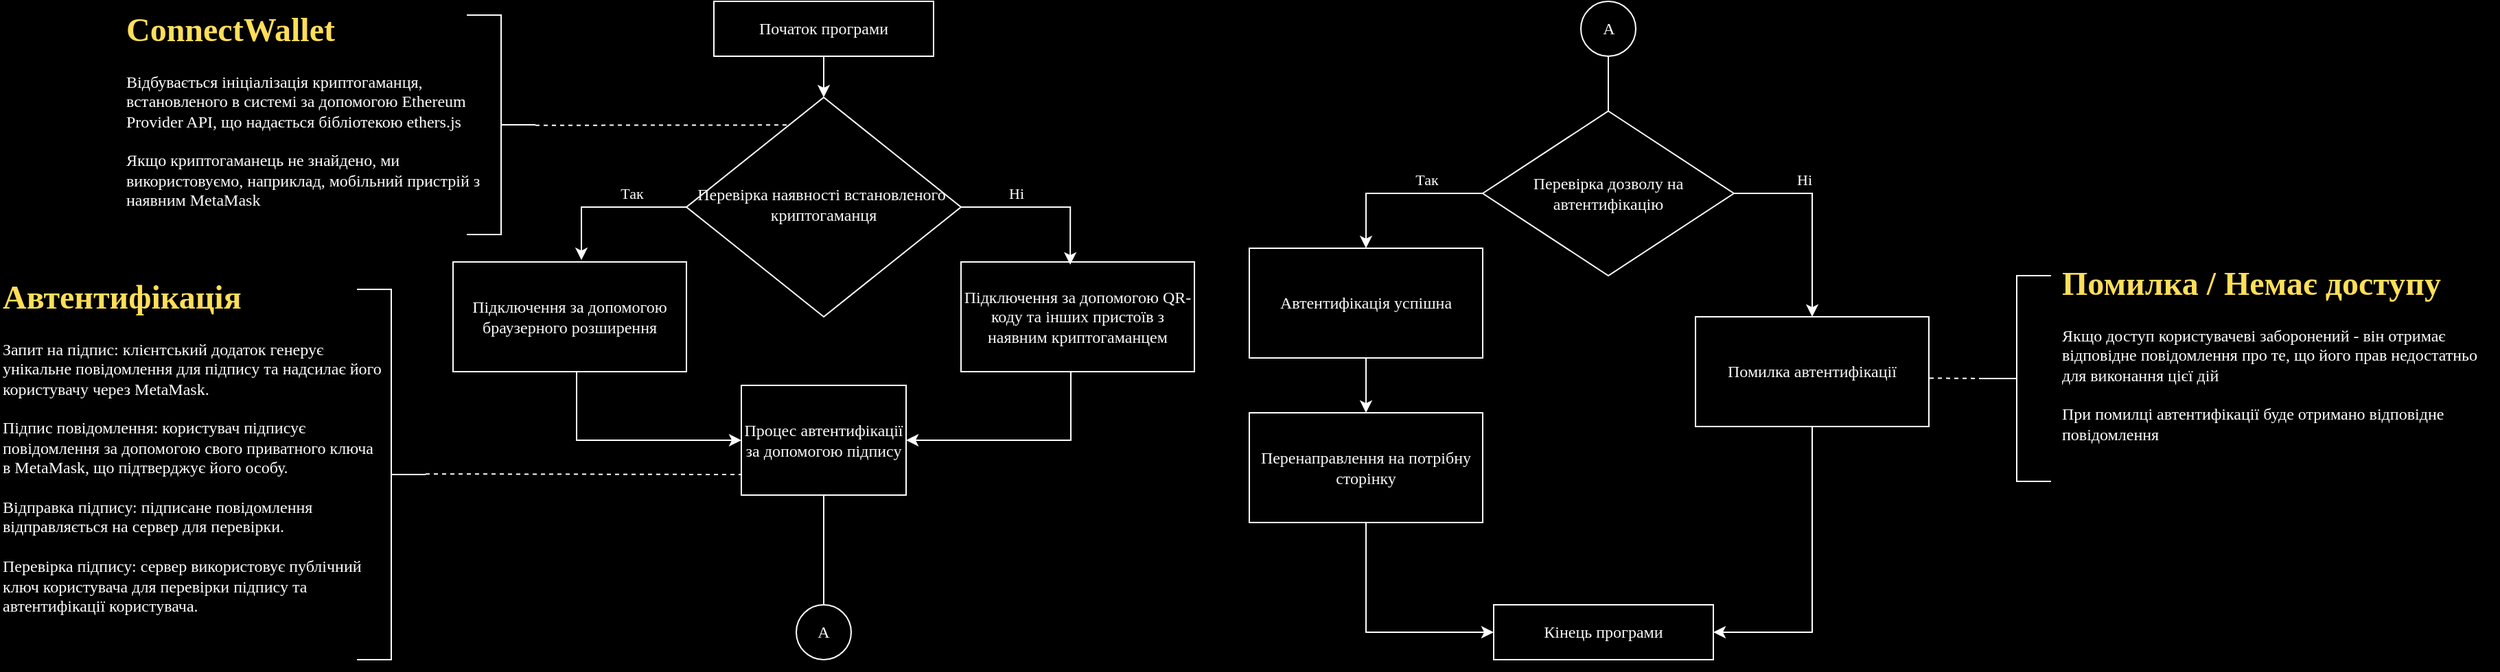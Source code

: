 <mxfile version="24.4.4" type="github">
  <diagram id="C5RBs43oDa-KdzZeNtuy" name="Page-1">
    <mxGraphModel dx="3417" dy="3401" grid="0" gridSize="10" guides="1" tooltips="1" connect="1" arrows="1" fold="1" page="1" pageScale="1" pageWidth="1169" pageHeight="827" background="#000000" math="0" shadow="0">
      <root>
        <mxCell id="WIyWlLk6GJQsqaUBKTNV-0" />
        <mxCell id="WIyWlLk6GJQsqaUBKTNV-1" parent="WIyWlLk6GJQsqaUBKTNV-0" />
        <mxCell id="SAkHJhsH1-2tG_HkPqoo-0" style="edgeStyle=orthogonalEdgeStyle;rounded=0;orthogonalLoop=1;jettySize=auto;html=1;entryX=0.5;entryY=0;entryDx=0;entryDy=0;fontFamily=Verdana;strokeColor=#FFFFFF;" edge="1" parent="WIyWlLk6GJQsqaUBKTNV-1" source="IDCLAGhl1QvP9wPub3hM-39" target="IDCLAGhl1QvP9wPub3hM-41">
          <mxGeometry relative="1" as="geometry" />
        </mxCell>
        <mxCell id="IDCLAGhl1QvP9wPub3hM-39" value="Початок програми" style="rounded=0;whiteSpace=wrap;html=1;fontSize=12;glass=0;strokeWidth=1;shadow=0;fontFamily=Verdana;strokeColor=#FFFFFF;fillColor=#000000;fontColor=#FAFAFA;" parent="WIyWlLk6GJQsqaUBKTNV-1" vertex="1">
          <mxGeometry x="-420" y="-2320" width="160" height="40" as="geometry" />
        </mxCell>
        <mxCell id="IDCLAGhl1QvP9wPub3hM-41" value="Перевірка наявності встановленого&amp;nbsp;&lt;div&gt;криптогаманця&lt;/div&gt;" style="rhombus;whiteSpace=wrap;html=1;shadow=0;fontFamily=Verdana;fontSize=12;align=center;strokeWidth=1;spacing=6;spacingTop=-4;rounded=0;strokeColor=#FFFFFF;fillColor=#000000;fontColor=#FAFAFA;" parent="WIyWlLk6GJQsqaUBKTNV-1" vertex="1">
          <mxGeometry x="-440" y="-2250" width="200" height="160" as="geometry" />
        </mxCell>
        <mxCell id="IDCLAGhl1QvP9wPub3hM-42" style="edgeStyle=orthogonalEdgeStyle;rounded=0;orthogonalLoop=1;jettySize=auto;html=1;exitX=0.5;exitY=1;exitDx=0;exitDy=0;fontFamily=Verdana;" parent="WIyWlLk6GJQsqaUBKTNV-1" edge="1">
          <mxGeometry relative="1" as="geometry">
            <mxPoint x="-480" y="-2050" as="sourcePoint" />
            <mxPoint x="-480" y="-2050" as="targetPoint" />
          </mxGeometry>
        </mxCell>
        <mxCell id="SAkHJhsH1-2tG_HkPqoo-1" style="edgeStyle=orthogonalEdgeStyle;orthogonalLoop=1;jettySize=auto;html=1;entryX=1;entryY=0.5;entryDx=0;entryDy=0;rounded=0;fontFamily=Verdana;strokeColor=#FFFFFF;" edge="1" parent="WIyWlLk6GJQsqaUBKTNV-1" source="IDCLAGhl1QvP9wPub3hM-44" target="IDCLAGhl1QvP9wPub3hM-51">
          <mxGeometry relative="1" as="geometry">
            <Array as="points">
              <mxPoint x="-160" y="-2000" />
            </Array>
          </mxGeometry>
        </mxCell>
        <mxCell id="IDCLAGhl1QvP9wPub3hM-44" value="Підключення за допомогою QR-коду та інших пристоїв з наявним криптогаманцем" style="rounded=0;whiteSpace=wrap;html=1;fontFamily=Verdana;strokeColor=#FFFFFF;fillColor=#000000;fontColor=#FAFAFA;strokeWidth=1;" parent="WIyWlLk6GJQsqaUBKTNV-1" vertex="1">
          <mxGeometry x="-240" y="-2130" width="170" height="80" as="geometry" />
        </mxCell>
        <mxCell id="SAkHJhsH1-2tG_HkPqoo-2" style="edgeStyle=orthogonalEdgeStyle;orthogonalLoop=1;jettySize=auto;html=1;entryX=0;entryY=0.5;entryDx=0;entryDy=0;rounded=0;fontFamily=Verdana;strokeColor=#FFFFFF;" edge="1" parent="WIyWlLk6GJQsqaUBKTNV-1" source="IDCLAGhl1QvP9wPub3hM-46" target="IDCLAGhl1QvP9wPub3hM-51">
          <mxGeometry relative="1" as="geometry">
            <Array as="points">
              <mxPoint x="-520" y="-2000" />
            </Array>
          </mxGeometry>
        </mxCell>
        <mxCell id="IDCLAGhl1QvP9wPub3hM-46" value="Підключення за допомогою браузерного розширення" style="rounded=0;whiteSpace=wrap;html=1;fontFamily=Verdana;strokeColor=#FFFFFF;fillColor=#000000;fontColor=#FAFAFA;strokeWidth=1;" parent="WIyWlLk6GJQsqaUBKTNV-1" vertex="1">
          <mxGeometry x="-610" y="-2130" width="170" height="80" as="geometry" />
        </mxCell>
        <mxCell id="IDCLAGhl1QvP9wPub3hM-47" style="edgeStyle=orthogonalEdgeStyle;rounded=0;orthogonalLoop=1;jettySize=auto;html=1;entryX=0.468;entryY=0.025;entryDx=0;entryDy=0;entryPerimeter=0;fontFamily=Verdana;strokeColor=#FFFFFF;" parent="WIyWlLk6GJQsqaUBKTNV-1" source="IDCLAGhl1QvP9wPub3hM-41" target="IDCLAGhl1QvP9wPub3hM-44" edge="1">
          <mxGeometry relative="1" as="geometry">
            <Array as="points">
              <mxPoint x="-160" y="-2170" />
            </Array>
          </mxGeometry>
        </mxCell>
        <mxCell id="IDCLAGhl1QvP9wPub3hM-48" value="Ні" style="edgeLabel;html=1;align=center;verticalAlign=middle;resizable=0;points=[];rounded=0;fontFamily=Verdana;fontColor=#FFFFFF;labelBackgroundColor=#000000;" parent="IDCLAGhl1QvP9wPub3hM-47" vertex="1" connectable="0">
          <mxGeometry x="-0.539" y="-3" relative="1" as="geometry">
            <mxPoint x="12" y="-13" as="offset" />
          </mxGeometry>
        </mxCell>
        <mxCell id="IDCLAGhl1QvP9wPub3hM-49" style="edgeStyle=orthogonalEdgeStyle;rounded=0;orthogonalLoop=1;jettySize=auto;html=1;entryX=0.55;entryY=-0.017;entryDx=0;entryDy=0;entryPerimeter=0;fontFamily=Verdana;strokeColor=#FFFFFF;" parent="WIyWlLk6GJQsqaUBKTNV-1" source="IDCLAGhl1QvP9wPub3hM-41" target="IDCLAGhl1QvP9wPub3hM-46" edge="1">
          <mxGeometry relative="1" as="geometry">
            <Array as="points">
              <mxPoint x="-516" y="-2170" />
            </Array>
          </mxGeometry>
        </mxCell>
        <mxCell id="IDCLAGhl1QvP9wPub3hM-50" value="Так" style="edgeLabel;html=1;align=center;verticalAlign=middle;resizable=0;points=[];rounded=0;fontFamily=Verdana;fontColor=#FFFFFF;labelBackgroundColor=#000000;" parent="IDCLAGhl1QvP9wPub3hM-49" vertex="1" connectable="0">
          <mxGeometry x="-0.444" y="1" relative="1" as="geometry">
            <mxPoint x="-8" y="-11" as="offset" />
          </mxGeometry>
        </mxCell>
        <mxCell id="IDCLAGhl1QvP9wPub3hM-51" value="Процес автентифікації за допомогою підпису" style="rounded=0;whiteSpace=wrap;html=1;fontFamily=Verdana;strokeColor=#FFFFFF;fillColor=#000000;fontColor=#FAFAFA;strokeWidth=1;" parent="WIyWlLk6GJQsqaUBKTNV-1" vertex="1">
          <mxGeometry x="-400" y="-2040" width="120" height="80" as="geometry" />
        </mxCell>
        <mxCell id="IDCLAGhl1QvP9wPub3hM-52" style="edgeStyle=orthogonalEdgeStyle;rounded=0;orthogonalLoop=1;jettySize=auto;html=1;entryX=0.5;entryY=0;entryDx=0;entryDy=0;fontFamily=Verdana;strokeColor=#FFFFFF;" parent="WIyWlLk6GJQsqaUBKTNV-1" source="IDCLAGhl1QvP9wPub3hM-56" target="IDCLAGhl1QvP9wPub3hM-62" edge="1">
          <mxGeometry relative="1" as="geometry">
            <Array as="points">
              <mxPoint x="55" y="-2180" />
            </Array>
          </mxGeometry>
        </mxCell>
        <mxCell id="IDCLAGhl1QvP9wPub3hM-53" value="Так" style="edgeLabel;html=1;align=center;verticalAlign=middle;resizable=0;points=[];rounded=0;fontFamily=Verdana;fontColor=#FFFFFF;labelBackgroundColor=#000000;" parent="IDCLAGhl1QvP9wPub3hM-52" vertex="1" connectable="0">
          <mxGeometry x="-0.341" y="-3" relative="1" as="geometry">
            <mxPoint y="-7" as="offset" />
          </mxGeometry>
        </mxCell>
        <mxCell id="IDCLAGhl1QvP9wPub3hM-54" style="edgeStyle=orthogonalEdgeStyle;rounded=0;orthogonalLoop=1;jettySize=auto;html=1;entryX=0.5;entryY=0;entryDx=0;entryDy=0;fontFamily=Verdana;strokeColor=#FFFFFF;" parent="WIyWlLk6GJQsqaUBKTNV-1" source="IDCLAGhl1QvP9wPub3hM-56" target="IDCLAGhl1QvP9wPub3hM-64" edge="1">
          <mxGeometry relative="1" as="geometry">
            <Array as="points">
              <mxPoint x="380" y="-2180" />
            </Array>
          </mxGeometry>
        </mxCell>
        <mxCell id="IDCLAGhl1QvP9wPub3hM-55" value="Ні" style="edgeLabel;html=1;align=center;verticalAlign=middle;resizable=0;points=[];rounded=0;fontFamily=Verdana;fontColor=#FFFFFF;labelBackgroundColor=#000000;" parent="IDCLAGhl1QvP9wPub3hM-54" vertex="1" connectable="0">
          <mxGeometry x="-0.405" y="-2" relative="1" as="geometry">
            <mxPoint x="7" y="-12" as="offset" />
          </mxGeometry>
        </mxCell>
        <mxCell id="IDCLAGhl1QvP9wPub3hM-56" value="&lt;div style=&quot;font-size: 12px;&quot;&gt;&lt;span style=&quot;background-color: initial;&quot;&gt;&lt;font style=&quot;font-size: 12px;&quot;&gt;Перевірка&amp;nbsp;&lt;/font&gt;&lt;/span&gt;&lt;span style=&quot;background-color: initial;&quot;&gt;дозволу на автентифікацію&lt;/span&gt;&lt;/div&gt;" style="rhombus;whiteSpace=wrap;html=1;rounded=0;align=center;verticalAlign=middle;horizontal=1;fontSize=10;fontFamily=Verdana;strokeColor=#FFFFFF;fillColor=#000000;fontColor=#FAFAFA;strokeWidth=1;" parent="WIyWlLk6GJQsqaUBKTNV-1" vertex="1">
          <mxGeometry x="140" y="-2240" width="183" height="120" as="geometry" />
        </mxCell>
        <mxCell id="IDCLAGhl1QvP9wPub3hM-57" value="А" style="ellipse;whiteSpace=wrap;html=1;aspect=fixed;rounded=0;fontFamily=Verdana;strokeColor=#FFFFFF;fillColor=#000000;fontColor=#FAFAFA;strokeWidth=1;" parent="WIyWlLk6GJQsqaUBKTNV-1" vertex="1">
          <mxGeometry x="-360" y="-1880" width="40" height="40" as="geometry" />
        </mxCell>
        <mxCell id="IDCLAGhl1QvP9wPub3hM-58" value="" style="endArrow=none;html=1;rounded=0;exitX=0.5;exitY=0;exitDx=0;exitDy=0;entryX=0.5;entryY=1;entryDx=0;entryDy=0;fontFamily=Verdana;strokeColor=#FFFFFF;" parent="WIyWlLk6GJQsqaUBKTNV-1" source="IDCLAGhl1QvP9wPub3hM-57" target="IDCLAGhl1QvP9wPub3hM-51" edge="1">
          <mxGeometry width="50" height="50" relative="1" as="geometry">
            <mxPoint x="-330" y="-2050" as="sourcePoint" />
            <mxPoint x="-280" y="-2100" as="targetPoint" />
          </mxGeometry>
        </mxCell>
        <mxCell id="IDCLAGhl1QvP9wPub3hM-59" value="А" style="ellipse;whiteSpace=wrap;html=1;aspect=fixed;rounded=0;fontFamily=Verdana;strokeColor=#FFFFFF;fillColor=#000000;fontColor=#FAFAFA;strokeWidth=1;" parent="WIyWlLk6GJQsqaUBKTNV-1" vertex="1">
          <mxGeometry x="211.5" y="-2320" width="40" height="40" as="geometry" />
        </mxCell>
        <mxCell id="IDCLAGhl1QvP9wPub3hM-60" value="" style="endArrow=none;html=1;rounded=0;entryX=0.5;entryY=1;entryDx=0;entryDy=0;exitX=0.5;exitY=0;exitDx=0;exitDy=0;fontFamily=Verdana;strokeColor=#FFFFFF;" parent="WIyWlLk6GJQsqaUBKTNV-1" source="IDCLAGhl1QvP9wPub3hM-56" target="IDCLAGhl1QvP9wPub3hM-59" edge="1">
          <mxGeometry width="50" height="50" relative="1" as="geometry">
            <mxPoint x="-60" y="-2120" as="sourcePoint" />
            <mxPoint x="-10" y="-2170" as="targetPoint" />
          </mxGeometry>
        </mxCell>
        <mxCell id="IDCLAGhl1QvP9wPub3hM-61" style="edgeStyle=orthogonalEdgeStyle;rounded=0;orthogonalLoop=1;jettySize=auto;html=1;exitX=0.5;exitY=1;exitDx=0;exitDy=0;entryX=0.5;entryY=0;entryDx=0;entryDy=0;fontFamily=Verdana;strokeColor=#FFFFFF;" parent="WIyWlLk6GJQsqaUBKTNV-1" source="IDCLAGhl1QvP9wPub3hM-62" target="IDCLAGhl1QvP9wPub3hM-66" edge="1">
          <mxGeometry relative="1" as="geometry" />
        </mxCell>
        <mxCell id="IDCLAGhl1QvP9wPub3hM-62" value="Автентифікація успішна" style="rounded=0;whiteSpace=wrap;html=1;fontFamily=Verdana;strokeColor=#FFFFFF;fillColor=#000000;fontColor=#FAFAFA;strokeWidth=1;" parent="WIyWlLk6GJQsqaUBKTNV-1" vertex="1">
          <mxGeometry x="-30" y="-2140" width="170" height="80" as="geometry" />
        </mxCell>
        <mxCell id="SAkHJhsH1-2tG_HkPqoo-8" style="edgeStyle=orthogonalEdgeStyle;orthogonalLoop=1;jettySize=auto;html=1;entryX=1;entryY=0.5;entryDx=0;entryDy=0;rounded=0;fontFamily=Verdana;strokeColor=#FFFFFF;" edge="1" parent="WIyWlLk6GJQsqaUBKTNV-1" source="IDCLAGhl1QvP9wPub3hM-64" target="IDCLAGhl1QvP9wPub3hM-67">
          <mxGeometry relative="1" as="geometry">
            <Array as="points">
              <mxPoint x="380" y="-1860" />
            </Array>
          </mxGeometry>
        </mxCell>
        <mxCell id="IDCLAGhl1QvP9wPub3hM-64" value="Помилка автентифікації" style="rounded=0;whiteSpace=wrap;html=1;fontFamily=Verdana;strokeColor=#FFFFFF;fillColor=#000000;fontColor=#FAFAFA;strokeWidth=1;" parent="WIyWlLk6GJQsqaUBKTNV-1" vertex="1">
          <mxGeometry x="295" y="-2090" width="170" height="80" as="geometry" />
        </mxCell>
        <mxCell id="SAkHJhsH1-2tG_HkPqoo-7" style="edgeStyle=orthogonalEdgeStyle;orthogonalLoop=1;jettySize=auto;html=1;entryX=0;entryY=0.5;entryDx=0;entryDy=0;rounded=0;fontFamily=Verdana;strokeColor=#FFFFFF;" edge="1" parent="WIyWlLk6GJQsqaUBKTNV-1" source="IDCLAGhl1QvP9wPub3hM-66" target="IDCLAGhl1QvP9wPub3hM-67">
          <mxGeometry relative="1" as="geometry">
            <Array as="points">
              <mxPoint x="55" y="-1860" />
            </Array>
          </mxGeometry>
        </mxCell>
        <mxCell id="IDCLAGhl1QvP9wPub3hM-66" value="Перенаправлення на потрібну сторінку" style="rounded=0;whiteSpace=wrap;html=1;fontFamily=Verdana;strokeColor=#FFFFFF;fillColor=#000000;fontColor=#FAFAFA;strokeWidth=1;" parent="WIyWlLk6GJQsqaUBKTNV-1" vertex="1">
          <mxGeometry x="-30" y="-2020" width="170" height="80" as="geometry" />
        </mxCell>
        <mxCell id="IDCLAGhl1QvP9wPub3hM-67" value="Кінець програми" style="rounded=0;whiteSpace=wrap;html=1;fontFamily=Verdana;strokeColor=#FFFFFF;fillColor=#000000;fontColor=#FAFAFA;strokeWidth=1;" parent="WIyWlLk6GJQsqaUBKTNV-1" vertex="1">
          <mxGeometry x="148" y="-1880" width="160" height="40" as="geometry" />
        </mxCell>
        <mxCell id="IDCLAGhl1QvP9wPub3hM-69" value="&lt;h1 style=&quot;margin-top: 0px;&quot;&gt;&lt;font color=&quot;#ffde59&quot;&gt;ConnectWallet&lt;/font&gt;&lt;/h1&gt;&lt;div&gt;Відбувається ініціалізація криптогаманця, встановленого в системі за допомогою Ethereum Provider API, що надається бібліотекою ethers.js&lt;/div&gt;&lt;div&gt;&lt;br&gt;&lt;/div&gt;&lt;div&gt;Якщо криптогаманець не знайдено, ми використовуємо, наприклад, мобільний пристрій з наявним MetaMask&lt;/div&gt;" style="text;html=1;whiteSpace=wrap;overflow=hidden;rounded=0;fontFamily=Verdana;fontColor=#FFFFFF;" parent="WIyWlLk6GJQsqaUBKTNV-1" vertex="1">
          <mxGeometry x="-850" y="-2320" width="280" height="170" as="geometry" />
        </mxCell>
        <mxCell id="IDCLAGhl1QvP9wPub3hM-72" value="&lt;h1 style=&quot;margin-top: 0px;&quot;&gt;&lt;font color=&quot;#ffde59&quot;&gt;Автентифікація&lt;/font&gt;&lt;/h1&gt;&lt;div&gt;&lt;div&gt;Запит на підпис: клієнтський додаток генерує унікальне повідомлення для підпису та надсилає його користувачу через MetaMask.&lt;/div&gt;&lt;div&gt;&lt;br&gt;&lt;/div&gt;&lt;div&gt;Підпис повідомлення: користувач підписує повідомлення за допомогою свого приватного ключа в MetaMask, що підтверджує його особу.&lt;/div&gt;&lt;div&gt;&lt;br&gt;&lt;/div&gt;&lt;div&gt;Відправка підпису: підписане повідомлення відправляється на сервер для перевірки.&lt;/div&gt;&lt;div&gt;&lt;br&gt;&lt;/div&gt;&lt;div&gt;Перевірка підпису: сервер використовує публічний ключ користувача для перевірки підпису та автентифікації користувача.&lt;/div&gt;&lt;/div&gt;" style="text;html=1;whiteSpace=wrap;overflow=hidden;rounded=0;fontFamily=Verdana;fontColor=#FFFFFF;" parent="WIyWlLk6GJQsqaUBKTNV-1" vertex="1">
          <mxGeometry x="-940" y="-2125" width="280" height="290" as="geometry" />
        </mxCell>
        <mxCell id="IDCLAGhl1QvP9wPub3hM-75" value="&lt;h1 style=&quot;margin-top: 0px;&quot;&gt;&lt;font color=&quot;#ffde59&quot;&gt;Помилка / Немає доступу&lt;/font&gt;&lt;/h1&gt;&lt;div&gt;Якщо доступ користувачеві заборонений - він отримає відповідне повідомлення про те, що його прав недостатньо для виконання цієї дій&lt;/div&gt;&lt;div&gt;&lt;br&gt;&lt;/div&gt;&lt;div&gt;При помилці автентифікації буде отримано відповідне повідомлення&lt;/div&gt;" style="text;html=1;whiteSpace=wrap;overflow=hidden;rounded=0;fontFamily=Verdana;fontColor=#FFFFFF;" parent="WIyWlLk6GJQsqaUBKTNV-1" vertex="1">
          <mxGeometry x="560" y="-2135" width="320" height="170" as="geometry" />
        </mxCell>
        <mxCell id="SAkHJhsH1-2tG_HkPqoo-3" value="" style="endArrow=none;dashed=1;html=1;rounded=0;fontFamily=Verdana;entryX=0.375;entryY=0.126;entryDx=0;entryDy=0;entryPerimeter=0;strokeColor=#FFFFFF;" edge="1" parent="WIyWlLk6GJQsqaUBKTNV-1" target="IDCLAGhl1QvP9wPub3hM-41">
          <mxGeometry width="50" height="50" relative="1" as="geometry">
            <mxPoint x="-550" y="-2229.63" as="sourcePoint" />
            <mxPoint x="-440" y="-2230" as="targetPoint" />
          </mxGeometry>
        </mxCell>
        <mxCell id="SAkHJhsH1-2tG_HkPqoo-4" value="" style="strokeWidth=1;html=1;shape=mxgraph.flowchart.annotation_2;align=left;labelPosition=right;pointerEvents=1;direction=west;rounded=0;fontFamily=Verdana;strokeColor=#FFFFFF;" vertex="1" parent="WIyWlLk6GJQsqaUBKTNV-1">
          <mxGeometry x="-600" y="-2310" width="50" height="160" as="geometry" />
        </mxCell>
        <mxCell id="SAkHJhsH1-2tG_HkPqoo-5" value="" style="strokeWidth=1;html=1;shape=mxgraph.flowchart.annotation_2;align=left;labelPosition=right;pointerEvents=1;direction=west;rounded=0;fontFamily=Verdana;strokeColor=#FFFFFF;" vertex="1" parent="WIyWlLk6GJQsqaUBKTNV-1">
          <mxGeometry x="-680" y="-2110" width="50" height="270" as="geometry" />
        </mxCell>
        <mxCell id="SAkHJhsH1-2tG_HkPqoo-6" value="" style="endArrow=none;dashed=1;html=1;rounded=0;fontFamily=Verdana;strokeColor=#FFFFFF;" edge="1" parent="WIyWlLk6GJQsqaUBKTNV-1">
          <mxGeometry width="50" height="50" relative="1" as="geometry">
            <mxPoint x="-630" y="-1975.42" as="sourcePoint" />
            <mxPoint x="-400" y="-1974.99" as="targetPoint" />
          </mxGeometry>
        </mxCell>
        <mxCell id="SAkHJhsH1-2tG_HkPqoo-9" value="" style="endArrow=none;dashed=1;html=1;rounded=0;fontFamily=Verdana;exitX=1.003;exitY=0.559;exitDx=0;exitDy=0;exitPerimeter=0;strokeColor=#FFFFFF;" edge="1" parent="WIyWlLk6GJQsqaUBKTNV-1" source="IDCLAGhl1QvP9wPub3hM-64">
          <mxGeometry width="50" height="50" relative="1" as="geometry">
            <mxPoint x="590" y="-2049.77" as="sourcePoint" />
            <mxPoint x="506" y="-2045" as="targetPoint" />
          </mxGeometry>
        </mxCell>
        <mxCell id="SAkHJhsH1-2tG_HkPqoo-10" value="" style="strokeWidth=1;html=1;shape=mxgraph.flowchart.annotation_2;align=left;labelPosition=right;pointerEvents=1;direction=east;rounded=0;fontFamily=Verdana;strokeColor=#FFFFFF;" vertex="1" parent="WIyWlLk6GJQsqaUBKTNV-1">
          <mxGeometry x="504" y="-2120" width="50" height="150" as="geometry" />
        </mxCell>
      </root>
    </mxGraphModel>
  </diagram>
</mxfile>
